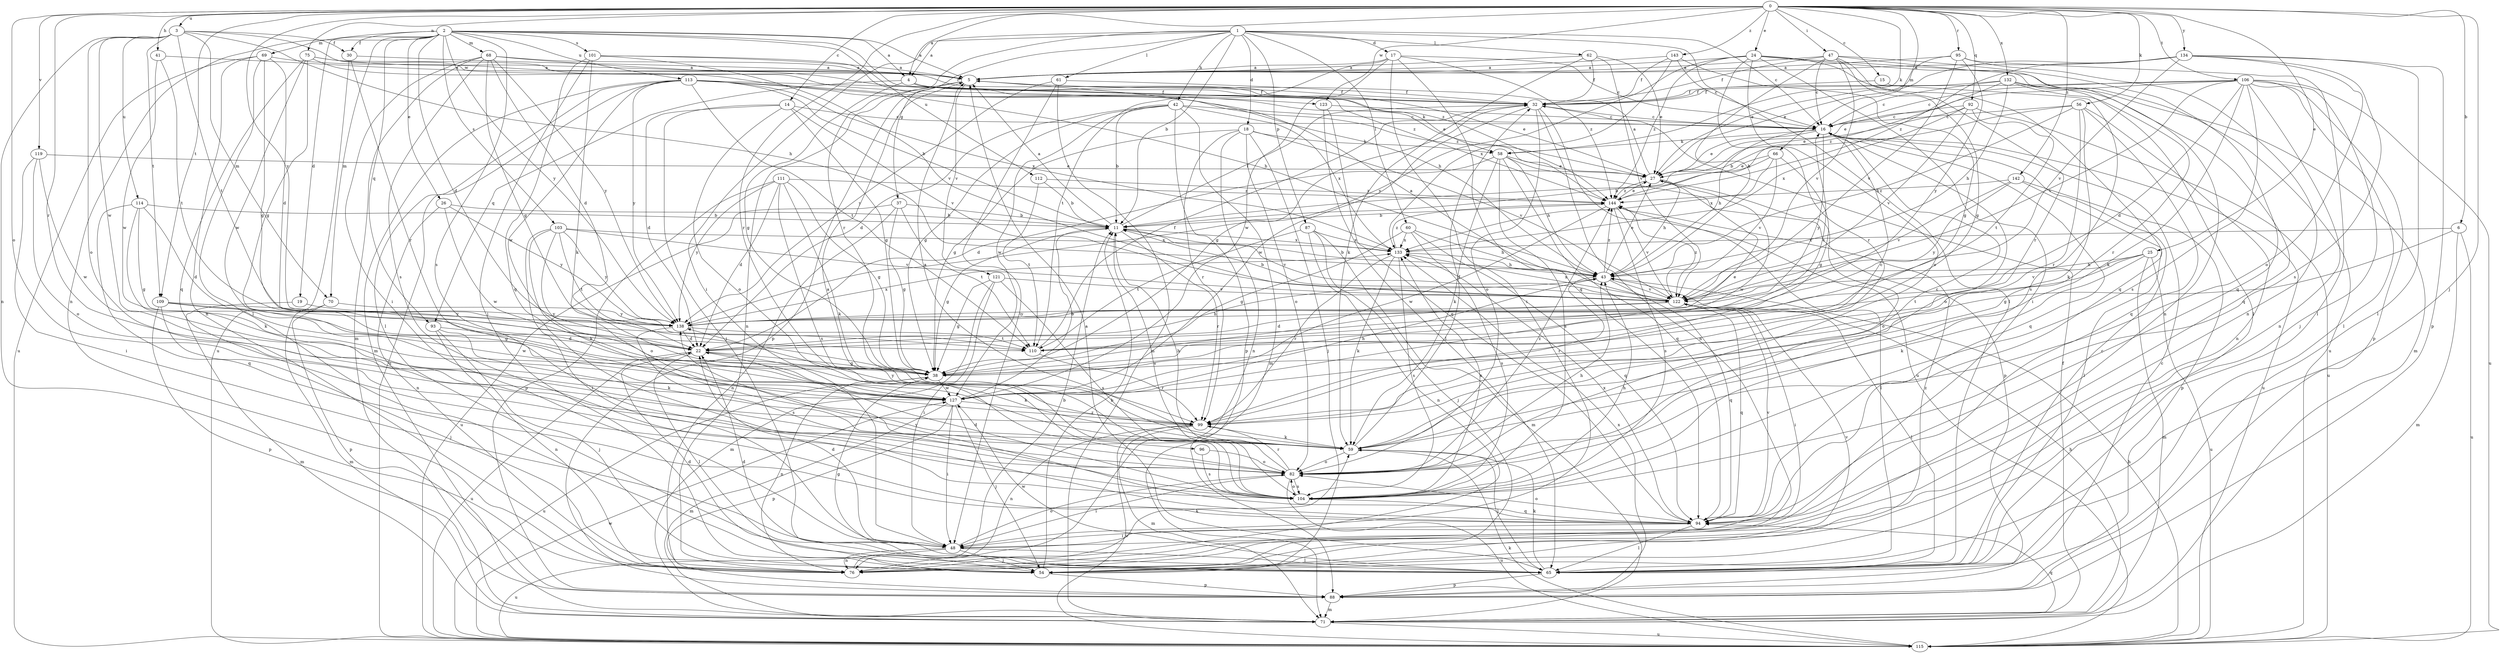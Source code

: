 strict digraph  {
0;
1;
2;
3;
4;
5;
6;
11;
14;
15;
16;
17;
18;
19;
22;
24;
25;
26;
27;
30;
32;
37;
38;
41;
42;
43;
47;
48;
54;
56;
58;
59;
60;
61;
62;
65;
66;
68;
69;
70;
71;
75;
76;
82;
87;
88;
92;
93;
94;
95;
96;
99;
101;
103;
104;
106;
109;
110;
111;
112;
113;
114;
115;
119;
121;
122;
123;
127;
132;
133;
134;
138;
142;
143;
144;
0 -> 4  [label=a];
0 -> 6  [label=b];
0 -> 14  [label=c];
0 -> 15  [label=c];
0 -> 24  [label=e];
0 -> 25  [label=e];
0 -> 41  [label=h];
0 -> 47  [label=i];
0 -> 54  [label=j];
0 -> 56  [label=k];
0 -> 58  [label=k];
0 -> 66  [label=m];
0 -> 75  [label=n];
0 -> 82  [label=o];
0 -> 92  [label=q];
0 -> 95  [label=r];
0 -> 96  [label=r];
0 -> 99  [label=r];
0 -> 106  [label=t];
0 -> 109  [label=t];
0 -> 119  [label=v];
0 -> 123  [label=w];
0 -> 132  [label=x];
0 -> 134  [label=y];
0 -> 138  [label=y];
0 -> 142  [label=z];
0 -> 143  [label=z];
0 -> 3  [label=u];
1 -> 4  [label=a];
1 -> 11  [label=b];
1 -> 16  [label=c];
1 -> 17  [label=d];
1 -> 18  [label=d];
1 -> 37  [label=g];
1 -> 42  [label=h];
1 -> 48  [label=i];
1 -> 60  [label=l];
1 -> 61  [label=l];
1 -> 62  [label=l];
1 -> 65  [label=l];
1 -> 87  [label=p];
1 -> 99  [label=r];
2 -> 4  [label=a];
2 -> 5  [label=a];
2 -> 19  [label=d];
2 -> 22  [label=d];
2 -> 26  [label=e];
2 -> 30  [label=f];
2 -> 68  [label=m];
2 -> 69  [label=m];
2 -> 70  [label=m];
2 -> 76  [label=n];
2 -> 93  [label=q];
2 -> 101  [label=s];
2 -> 103  [label=s];
2 -> 104  [label=s];
2 -> 112  [label=u];
2 -> 113  [label=u];
2 -> 138  [label=y];
2 -> 144  [label=z];
3 -> 30  [label=f];
3 -> 43  [label=h];
3 -> 70  [label=m];
3 -> 76  [label=n];
3 -> 82  [label=o];
3 -> 109  [label=t];
3 -> 110  [label=t];
3 -> 114  [label=u];
3 -> 123  [label=w];
3 -> 127  [label=w];
4 -> 27  [label=e];
4 -> 32  [label=f];
4 -> 38  [label=g];
4 -> 58  [label=k];
4 -> 93  [label=q];
5 -> 32  [label=f];
5 -> 76  [label=n];
5 -> 88  [label=p];
5 -> 121  [label=v];
6 -> 38  [label=g];
6 -> 71  [label=m];
6 -> 115  [label=u];
6 -> 133  [label=x];
11 -> 5  [label=a];
11 -> 32  [label=f];
11 -> 38  [label=g];
11 -> 99  [label=r];
11 -> 104  [label=s];
11 -> 122  [label=v];
11 -> 133  [label=x];
14 -> 16  [label=c];
14 -> 22  [label=d];
14 -> 38  [label=g];
14 -> 54  [label=j];
14 -> 82  [label=o];
14 -> 122  [label=v];
15 -> 32  [label=f];
15 -> 104  [label=s];
16 -> 27  [label=e];
16 -> 43  [label=h];
16 -> 58  [label=k];
16 -> 82  [label=o];
16 -> 94  [label=q];
16 -> 115  [label=u];
16 -> 138  [label=y];
17 -> 5  [label=a];
17 -> 16  [label=c];
17 -> 48  [label=i];
17 -> 94  [label=q];
17 -> 110  [label=t];
17 -> 127  [label=w];
17 -> 144  [label=z];
18 -> 38  [label=g];
18 -> 54  [label=j];
18 -> 58  [label=k];
18 -> 76  [label=n];
18 -> 82  [label=o];
18 -> 99  [label=r];
18 -> 122  [label=v];
19 -> 71  [label=m];
19 -> 138  [label=y];
22 -> 38  [label=g];
22 -> 43  [label=h];
22 -> 59  [label=k];
22 -> 65  [label=l];
22 -> 115  [label=u];
24 -> 5  [label=a];
24 -> 48  [label=i];
24 -> 65  [label=l];
24 -> 82  [label=o];
24 -> 94  [label=q];
24 -> 99  [label=r];
24 -> 115  [label=u];
24 -> 138  [label=y];
24 -> 144  [label=z];
25 -> 43  [label=h];
25 -> 59  [label=k];
25 -> 71  [label=m];
25 -> 110  [label=t];
25 -> 115  [label=u];
25 -> 122  [label=v];
26 -> 11  [label=b];
26 -> 76  [label=n];
26 -> 127  [label=w];
26 -> 138  [label=y];
27 -> 5  [label=a];
27 -> 43  [label=h];
27 -> 82  [label=o];
27 -> 127  [label=w];
27 -> 144  [label=z];
30 -> 5  [label=a];
30 -> 99  [label=r];
30 -> 115  [label=u];
32 -> 16  [label=c];
32 -> 38  [label=g];
32 -> 76  [label=n];
32 -> 82  [label=o];
32 -> 115  [label=u];
32 -> 127  [label=w];
37 -> 11  [label=b];
37 -> 38  [label=g];
37 -> 76  [label=n];
37 -> 110  [label=t];
37 -> 115  [label=u];
38 -> 27  [label=e];
38 -> 76  [label=n];
38 -> 115  [label=u];
38 -> 127  [label=w];
41 -> 5  [label=a];
41 -> 110  [label=t];
41 -> 127  [label=w];
42 -> 11  [label=b];
42 -> 16  [label=c];
42 -> 22  [label=d];
42 -> 38  [label=g];
42 -> 71  [label=m];
42 -> 88  [label=p];
42 -> 127  [label=w];
42 -> 133  [label=x];
43 -> 11  [label=b];
43 -> 27  [label=e];
43 -> 94  [label=q];
43 -> 99  [label=r];
43 -> 122  [label=v];
43 -> 144  [label=z];
47 -> 5  [label=a];
47 -> 16  [label=c];
47 -> 32  [label=f];
47 -> 38  [label=g];
47 -> 43  [label=h];
47 -> 76  [label=n];
47 -> 94  [label=q];
47 -> 99  [label=r];
47 -> 122  [label=v];
48 -> 22  [label=d];
48 -> 54  [label=j];
48 -> 65  [label=l];
48 -> 76  [label=n];
48 -> 82  [label=o];
48 -> 115  [label=u];
54 -> 11  [label=b];
54 -> 22  [label=d];
54 -> 88  [label=p];
54 -> 122  [label=v];
54 -> 144  [label=z];
56 -> 11  [label=b];
56 -> 16  [label=c];
56 -> 43  [label=h];
56 -> 59  [label=k];
56 -> 76  [label=n];
56 -> 94  [label=q];
56 -> 99  [label=r];
58 -> 22  [label=d];
58 -> 27  [label=e];
58 -> 43  [label=h];
58 -> 59  [label=k];
58 -> 88  [label=p];
58 -> 94  [label=q];
58 -> 104  [label=s];
59 -> 5  [label=a];
59 -> 16  [label=c];
59 -> 32  [label=f];
59 -> 65  [label=l];
59 -> 82  [label=o];
60 -> 38  [label=g];
60 -> 43  [label=h];
60 -> 94  [label=q];
60 -> 104  [label=s];
60 -> 133  [label=x];
61 -> 32  [label=f];
61 -> 48  [label=i];
61 -> 71  [label=m];
61 -> 138  [label=y];
62 -> 5  [label=a];
62 -> 27  [label=e];
62 -> 32  [label=f];
62 -> 59  [label=k];
62 -> 122  [label=v];
65 -> 5  [label=a];
65 -> 16  [label=c];
65 -> 22  [label=d];
65 -> 38  [label=g];
65 -> 59  [label=k];
65 -> 88  [label=p];
65 -> 127  [label=w];
66 -> 11  [label=b];
66 -> 27  [label=e];
66 -> 38  [label=g];
66 -> 122  [label=v];
66 -> 133  [label=x];
68 -> 5  [label=a];
68 -> 22  [label=d];
68 -> 38  [label=g];
68 -> 48  [label=i];
68 -> 71  [label=m];
68 -> 104  [label=s];
68 -> 138  [label=y];
68 -> 144  [label=z];
69 -> 5  [label=a];
69 -> 22  [label=d];
69 -> 38  [label=g];
69 -> 65  [label=l];
69 -> 76  [label=n];
69 -> 115  [label=u];
70 -> 71  [label=m];
70 -> 88  [label=p];
70 -> 138  [label=y];
71 -> 32  [label=f];
71 -> 43  [label=h];
71 -> 94  [label=q];
71 -> 115  [label=u];
75 -> 5  [label=a];
75 -> 32  [label=f];
75 -> 38  [label=g];
75 -> 43  [label=h];
75 -> 94  [label=q];
75 -> 127  [label=w];
76 -> 11  [label=b];
76 -> 59  [label=k];
82 -> 11  [label=b];
82 -> 43  [label=h];
82 -> 48  [label=i];
82 -> 99  [label=r];
82 -> 104  [label=s];
82 -> 115  [label=u];
82 -> 144  [label=z];
87 -> 54  [label=j];
87 -> 71  [label=m];
87 -> 76  [label=n];
87 -> 110  [label=t];
87 -> 133  [label=x];
88 -> 16  [label=c];
88 -> 71  [label=m];
88 -> 133  [label=x];
92 -> 16  [label=c];
92 -> 27  [label=e];
92 -> 110  [label=t];
92 -> 115  [label=u];
92 -> 122  [label=v];
92 -> 133  [label=x];
93 -> 22  [label=d];
93 -> 54  [label=j];
93 -> 59  [label=k];
93 -> 76  [label=n];
94 -> 48  [label=i];
94 -> 65  [label=l];
94 -> 82  [label=o];
94 -> 122  [label=v];
94 -> 133  [label=x];
94 -> 138  [label=y];
95 -> 5  [label=a];
95 -> 27  [label=e];
95 -> 65  [label=l];
95 -> 76  [label=n];
95 -> 122  [label=v];
95 -> 138  [label=y];
96 -> 82  [label=o];
96 -> 104  [label=s];
99 -> 59  [label=k];
99 -> 71  [label=m];
99 -> 76  [label=n];
99 -> 115  [label=u];
99 -> 138  [label=y];
101 -> 5  [label=a];
101 -> 43  [label=h];
101 -> 54  [label=j];
101 -> 59  [label=k];
101 -> 94  [label=q];
101 -> 122  [label=v];
103 -> 48  [label=i];
103 -> 59  [label=k];
103 -> 82  [label=o];
103 -> 110  [label=t];
103 -> 122  [label=v];
103 -> 133  [label=x];
103 -> 138  [label=y];
104 -> 5  [label=a];
104 -> 22  [label=d];
104 -> 43  [label=h];
104 -> 82  [label=o];
104 -> 94  [label=q];
104 -> 133  [label=x];
106 -> 16  [label=c];
106 -> 22  [label=d];
106 -> 27  [label=e];
106 -> 32  [label=f];
106 -> 54  [label=j];
106 -> 59  [label=k];
106 -> 65  [label=l];
106 -> 76  [label=n];
106 -> 88  [label=p];
106 -> 104  [label=s];
106 -> 115  [label=u];
106 -> 122  [label=v];
109 -> 38  [label=g];
109 -> 54  [label=j];
109 -> 88  [label=p];
109 -> 127  [label=w];
109 -> 138  [label=y];
110 -> 16  [label=c];
110 -> 32  [label=f];
110 -> 99  [label=r];
111 -> 22  [label=d];
111 -> 38  [label=g];
111 -> 59  [label=k];
111 -> 88  [label=p];
111 -> 104  [label=s];
111 -> 138  [label=y];
111 -> 144  [label=z];
112 -> 11  [label=b];
112 -> 110  [label=t];
112 -> 144  [label=z];
113 -> 11  [label=b];
113 -> 27  [label=e];
113 -> 32  [label=f];
113 -> 65  [label=l];
113 -> 71  [label=m];
113 -> 110  [label=t];
113 -> 115  [label=u];
113 -> 127  [label=w];
113 -> 133  [label=x];
113 -> 138  [label=y];
113 -> 144  [label=z];
114 -> 11  [label=b];
114 -> 22  [label=d];
114 -> 38  [label=g];
114 -> 59  [label=k];
114 -> 94  [label=q];
115 -> 43  [label=h];
115 -> 59  [label=k];
115 -> 127  [label=w];
119 -> 27  [label=e];
119 -> 48  [label=i];
119 -> 82  [label=o];
119 -> 127  [label=w];
121 -> 38  [label=g];
121 -> 48  [label=i];
121 -> 71  [label=m];
121 -> 104  [label=s];
121 -> 122  [label=v];
122 -> 5  [label=a];
122 -> 11  [label=b];
122 -> 22  [label=d];
122 -> 48  [label=i];
122 -> 65  [label=l];
122 -> 94  [label=q];
122 -> 133  [label=x];
122 -> 138  [label=y];
122 -> 144  [label=z];
123 -> 16  [label=c];
123 -> 65  [label=l];
123 -> 94  [label=q];
127 -> 11  [label=b];
127 -> 16  [label=c];
127 -> 43  [label=h];
127 -> 48  [label=i];
127 -> 54  [label=j];
127 -> 71  [label=m];
127 -> 88  [label=p];
127 -> 99  [label=r];
132 -> 16  [label=c];
132 -> 32  [label=f];
132 -> 43  [label=h];
132 -> 71  [label=m];
132 -> 94  [label=q];
132 -> 99  [label=r];
132 -> 144  [label=z];
133 -> 43  [label=h];
133 -> 59  [label=k];
133 -> 99  [label=r];
133 -> 104  [label=s];
133 -> 144  [label=z];
134 -> 5  [label=a];
134 -> 27  [label=e];
134 -> 65  [label=l];
134 -> 82  [label=o];
134 -> 88  [label=p];
134 -> 104  [label=s];
134 -> 122  [label=v];
134 -> 144  [label=z];
138 -> 22  [label=d];
138 -> 104  [label=s];
138 -> 110  [label=t];
138 -> 133  [label=x];
142 -> 65  [label=l];
142 -> 88  [label=p];
142 -> 122  [label=v];
142 -> 138  [label=y];
142 -> 144  [label=z];
143 -> 5  [label=a];
143 -> 16  [label=c];
143 -> 32  [label=f];
143 -> 38  [label=g];
143 -> 133  [label=x];
144 -> 11  [label=b];
144 -> 27  [label=e];
144 -> 65  [label=l];
144 -> 104  [label=s];
144 -> 122  [label=v];
144 -> 127  [label=w];
}
